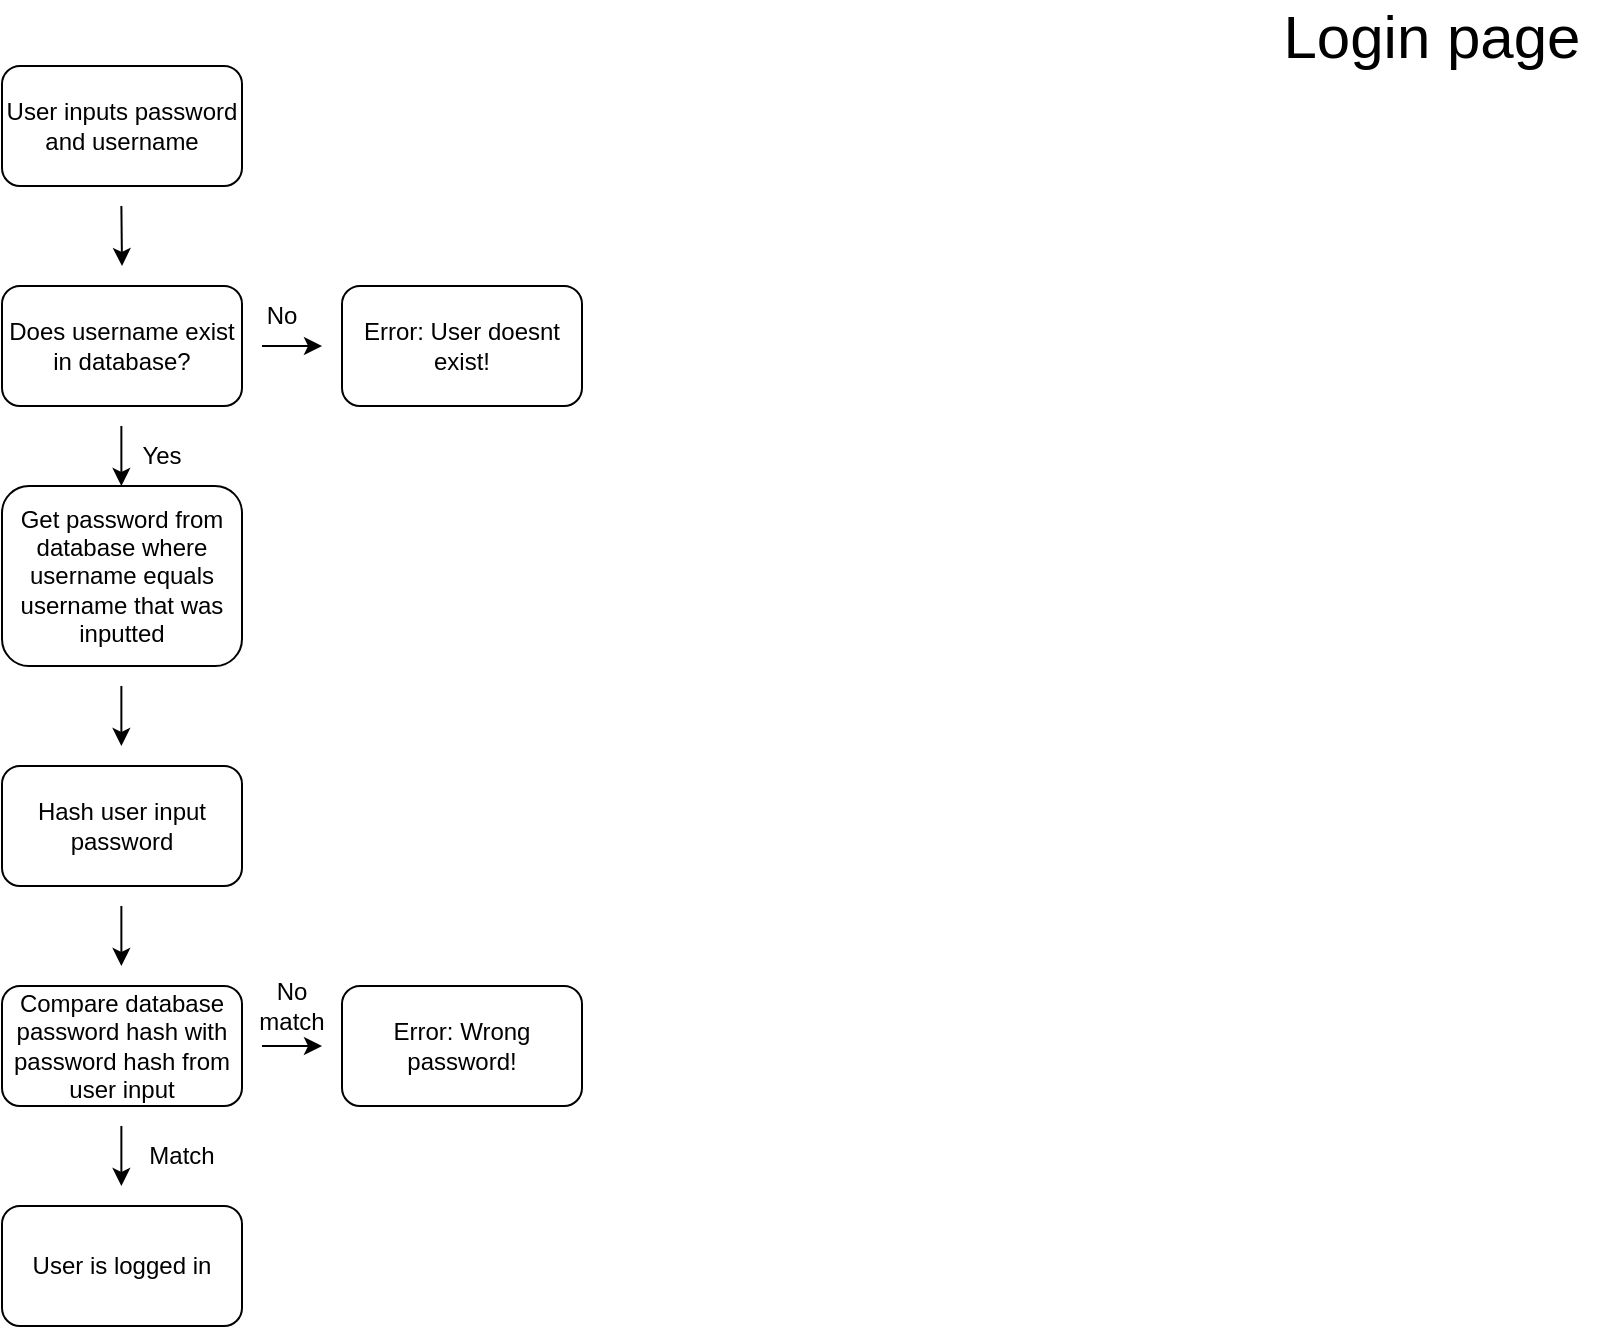 <mxfile version="24.7.15">
  <diagram name="Page-1" id="a39jIsaw9aKK6V7gn4P4">
    <mxGraphModel dx="1313" dy="698" grid="1" gridSize="10" guides="1" tooltips="1" connect="1" arrows="1" fold="1" page="1" pageScale="1" pageWidth="850" pageHeight="1100" math="0" shadow="0">
      <root>
        <mxCell id="0" />
        <mxCell id="1" parent="0" />
        <mxCell id="2yvcqviTpGsJPlgFv-6w-1" value="User inputs password and username" style="rounded=1;whiteSpace=wrap;html=1;" vertex="1" parent="1">
          <mxGeometry x="40" y="40" width="120" height="60" as="geometry" />
        </mxCell>
        <mxCell id="2yvcqviTpGsJPlgFv-6w-2" value="" style="endArrow=classic;html=1;rounded=0;" edge="1" parent="1">
          <mxGeometry width="50" height="50" relative="1" as="geometry">
            <mxPoint x="99.69" y="110" as="sourcePoint" />
            <mxPoint x="100" y="140" as="targetPoint" />
          </mxGeometry>
        </mxCell>
        <mxCell id="2yvcqviTpGsJPlgFv-6w-3" value="&lt;div&gt;Does username exist in database?&lt;/div&gt;" style="rounded=1;whiteSpace=wrap;html=1;" vertex="1" parent="1">
          <mxGeometry x="40" y="150" width="120" height="60" as="geometry" />
        </mxCell>
        <mxCell id="2yvcqviTpGsJPlgFv-6w-5" value="" style="endArrow=classic;html=1;rounded=0;" edge="1" parent="1">
          <mxGeometry width="50" height="50" relative="1" as="geometry">
            <mxPoint x="170" y="180" as="sourcePoint" />
            <mxPoint x="200" y="180" as="targetPoint" />
          </mxGeometry>
        </mxCell>
        <mxCell id="2yvcqviTpGsJPlgFv-6w-6" value="Error: User doesnt exist!" style="rounded=1;whiteSpace=wrap;html=1;" vertex="1" parent="1">
          <mxGeometry x="210" y="150" width="120" height="60" as="geometry" />
        </mxCell>
        <mxCell id="2yvcqviTpGsJPlgFv-6w-7" value="No" style="text;html=1;align=center;verticalAlign=middle;whiteSpace=wrap;rounded=0;" vertex="1" parent="1">
          <mxGeometry x="150" y="150" width="60" height="30" as="geometry" />
        </mxCell>
        <mxCell id="2yvcqviTpGsJPlgFv-6w-8" value="" style="endArrow=classic;html=1;rounded=0;" edge="1" parent="1">
          <mxGeometry width="50" height="50" relative="1" as="geometry">
            <mxPoint x="99.69" y="220" as="sourcePoint" />
            <mxPoint x="99.69" y="250" as="targetPoint" />
          </mxGeometry>
        </mxCell>
        <mxCell id="2yvcqviTpGsJPlgFv-6w-9" value="Hash user input password" style="rounded=1;whiteSpace=wrap;html=1;" vertex="1" parent="1">
          <mxGeometry x="40" y="390" width="120" height="60" as="geometry" />
        </mxCell>
        <mxCell id="2yvcqviTpGsJPlgFv-6w-10" value="" style="endArrow=classic;html=1;rounded=0;" edge="1" parent="1">
          <mxGeometry width="50" height="50" relative="1" as="geometry">
            <mxPoint x="99.69" y="350" as="sourcePoint" />
            <mxPoint x="99.69" y="380" as="targetPoint" />
          </mxGeometry>
        </mxCell>
        <mxCell id="2yvcqviTpGsJPlgFv-6w-11" value="Get password from database where username equals username that was inputted" style="rounded=1;whiteSpace=wrap;html=1;" vertex="1" parent="1">
          <mxGeometry x="40" y="250" width="120" height="90" as="geometry" />
        </mxCell>
        <mxCell id="2yvcqviTpGsJPlgFv-6w-12" value="" style="endArrow=classic;html=1;rounded=0;" edge="1" parent="1">
          <mxGeometry width="50" height="50" relative="1" as="geometry">
            <mxPoint x="99.69" y="460" as="sourcePoint" />
            <mxPoint x="99.69" y="490" as="targetPoint" />
          </mxGeometry>
        </mxCell>
        <mxCell id="2yvcqviTpGsJPlgFv-6w-14" value="Compare database password hash with password hash from user input" style="rounded=1;whiteSpace=wrap;html=1;" vertex="1" parent="1">
          <mxGeometry x="40" y="500" width="120" height="60" as="geometry" />
        </mxCell>
        <mxCell id="2yvcqviTpGsJPlgFv-6w-15" value="" style="endArrow=classic;html=1;rounded=0;" edge="1" parent="1">
          <mxGeometry width="50" height="50" relative="1" as="geometry">
            <mxPoint x="99.69" y="570" as="sourcePoint" />
            <mxPoint x="99.69" y="600" as="targetPoint" />
          </mxGeometry>
        </mxCell>
        <mxCell id="2yvcqviTpGsJPlgFv-6w-16" value="" style="endArrow=classic;html=1;rounded=0;" edge="1" parent="1">
          <mxGeometry width="50" height="50" relative="1" as="geometry">
            <mxPoint x="170" y="530" as="sourcePoint" />
            <mxPoint x="200" y="530" as="targetPoint" />
          </mxGeometry>
        </mxCell>
        <mxCell id="2yvcqviTpGsJPlgFv-6w-17" value="Error: Wrong password!" style="rounded=1;whiteSpace=wrap;html=1;" vertex="1" parent="1">
          <mxGeometry x="210" y="500" width="120" height="60" as="geometry" />
        </mxCell>
        <mxCell id="2yvcqviTpGsJPlgFv-6w-18" value="No match" style="text;html=1;align=center;verticalAlign=middle;whiteSpace=wrap;rounded=0;" vertex="1" parent="1">
          <mxGeometry x="160" y="500" width="50" height="20" as="geometry" />
        </mxCell>
        <mxCell id="2yvcqviTpGsJPlgFv-6w-19" value="Match" style="text;html=1;align=center;verticalAlign=middle;whiteSpace=wrap;rounded=0;" vertex="1" parent="1">
          <mxGeometry x="100" y="570" width="60" height="30" as="geometry" />
        </mxCell>
        <mxCell id="2yvcqviTpGsJPlgFv-6w-20" value="User is logged in" style="rounded=1;whiteSpace=wrap;html=1;" vertex="1" parent="1">
          <mxGeometry x="40" y="610" width="120" height="60" as="geometry" />
        </mxCell>
        <mxCell id="2yvcqviTpGsJPlgFv-6w-21" value="&lt;font style=&quot;font-size: 30px;&quot;&gt;Login page&lt;/font&gt;" style="text;html=1;align=center;verticalAlign=middle;whiteSpace=wrap;rounded=0;" vertex="1" parent="1">
          <mxGeometry x="670" y="10" width="170" height="30" as="geometry" />
        </mxCell>
        <mxCell id="2yvcqviTpGsJPlgFv-6w-22" value="Yes" style="text;html=1;align=center;verticalAlign=middle;whiteSpace=wrap;rounded=0;" vertex="1" parent="1">
          <mxGeometry x="90" y="220" width="60" height="30" as="geometry" />
        </mxCell>
      </root>
    </mxGraphModel>
  </diagram>
</mxfile>
